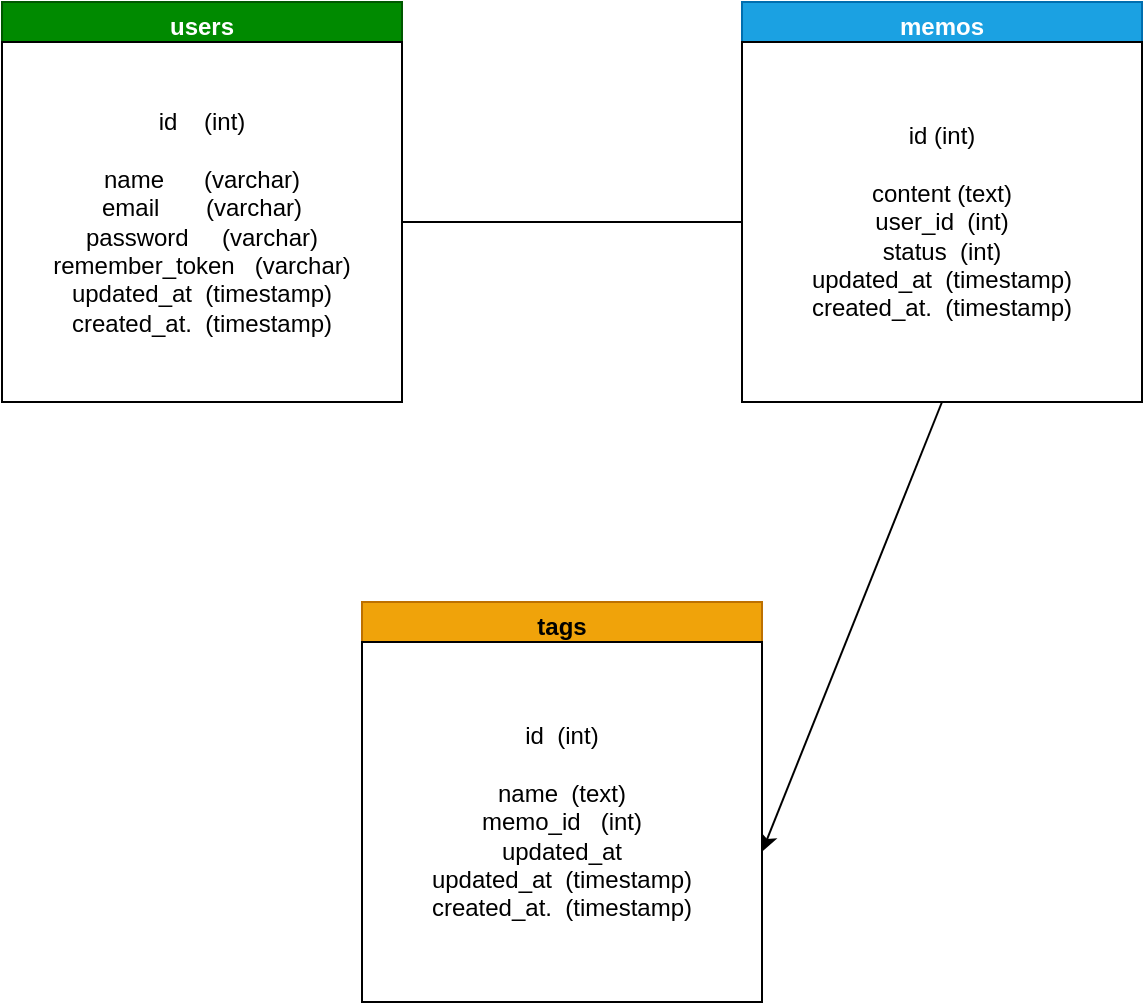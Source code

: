 <mxfile>
    <diagram id="egGsFcAujiRipHRoP4Lv" name="ページ1">
        <mxGraphModel dx="695" dy="586" grid="1" gridSize="10" guides="1" tooltips="1" connect="1" arrows="1" fold="1" page="1" pageScale="1" pageWidth="1169" pageHeight="827" math="0" shadow="0">
            <root>
                <mxCell id="0"/>
                <mxCell id="1" parent="0"/>
                <mxCell id="26" value="users" style="swimlane;fillColor=#008a00;fontColor=#ffffff;strokeColor=#005700;" parent="1" vertex="1">
                    <mxGeometry x="50" y="50" width="200" height="200" as="geometry"/>
                </mxCell>
                <mxCell id="30" value="id&amp;nbsp; &amp;nbsp; (int)&lt;br&gt;&lt;br&gt;name&amp;nbsp; &amp;nbsp; &amp;nbsp; (varchar)&lt;br&gt;email&amp;nbsp; &amp;nbsp; &amp;nbsp; &amp;nbsp;(varchar)&lt;br&gt;password&amp;nbsp; &amp;nbsp; &amp;nbsp;(varchar)&lt;br&gt;remember_token&amp;nbsp; &amp;nbsp;(varchar)&lt;br&gt;updated_at&amp;nbsp; (timestamp)&lt;br&gt;created_at.&amp;nbsp; (timestamp)" style="rounded=0;whiteSpace=wrap;html=1;align=center;" parent="26" vertex="1">
                    <mxGeometry y="20" width="200" height="180" as="geometry"/>
                </mxCell>
                <mxCell id="34" style="edgeStyle=none;html=1;exitX=0.5;exitY=1;exitDx=0;exitDy=0;entryX=1;entryY=0.583;entryDx=0;entryDy=0;entryPerimeter=0;" edge="1" parent="1" source="27" target="32">
                    <mxGeometry relative="1" as="geometry"/>
                </mxCell>
                <mxCell id="27" value="memos" style="swimlane;fillColor=#1ba1e2;fontColor=#ffffff;strokeColor=#006EAF;" parent="1" vertex="1">
                    <mxGeometry x="420" y="50" width="200" height="200" as="geometry"/>
                </mxCell>
                <mxCell id="31" value="id (int)&lt;br&gt;&lt;br&gt;content (text)&lt;br&gt;user_id&amp;nbsp; (int)&lt;br&gt;status&amp;nbsp; (int)&lt;br&gt;updated_at&amp;nbsp; (timestamp)&lt;br&gt;created_at.&amp;nbsp; (timestamp)" style="whiteSpace=wrap;html=1;align=center;" vertex="1" parent="27">
                    <mxGeometry y="20" width="200" height="180" as="geometry"/>
                </mxCell>
                <mxCell id="28" value="tags" style="swimlane;fillColor=#f0a30a;fontColor=#000000;strokeColor=#BD7000;" parent="1" vertex="1">
                    <mxGeometry x="230" y="350" width="200" height="200" as="geometry"/>
                </mxCell>
                <mxCell id="32" value="id&amp;nbsp; (int)&lt;br&gt;&lt;br&gt;name&amp;nbsp; (text)&lt;br&gt;memo_id&amp;nbsp; &amp;nbsp;(int)&lt;br&gt;updated_at&lt;br&gt;updated_at&amp;nbsp; (timestamp)&lt;br&gt;created_at.&amp;nbsp; (timestamp)" style="whiteSpace=wrap;html=1;align=center;" vertex="1" parent="28">
                    <mxGeometry y="20" width="200" height="180" as="geometry"/>
                </mxCell>
                <mxCell id="33" value="" style="endArrow=none;html=1;exitX=1;exitY=0.5;exitDx=0;exitDy=0;entryX=0;entryY=0.5;entryDx=0;entryDy=0;" edge="1" parent="1" source="30" target="31">
                    <mxGeometry width="50" height="50" relative="1" as="geometry">
                        <mxPoint x="330" y="260" as="sourcePoint"/>
                        <mxPoint x="380" y="210" as="targetPoint"/>
                    </mxGeometry>
                </mxCell>
            </root>
        </mxGraphModel>
    </diagram>
</mxfile>